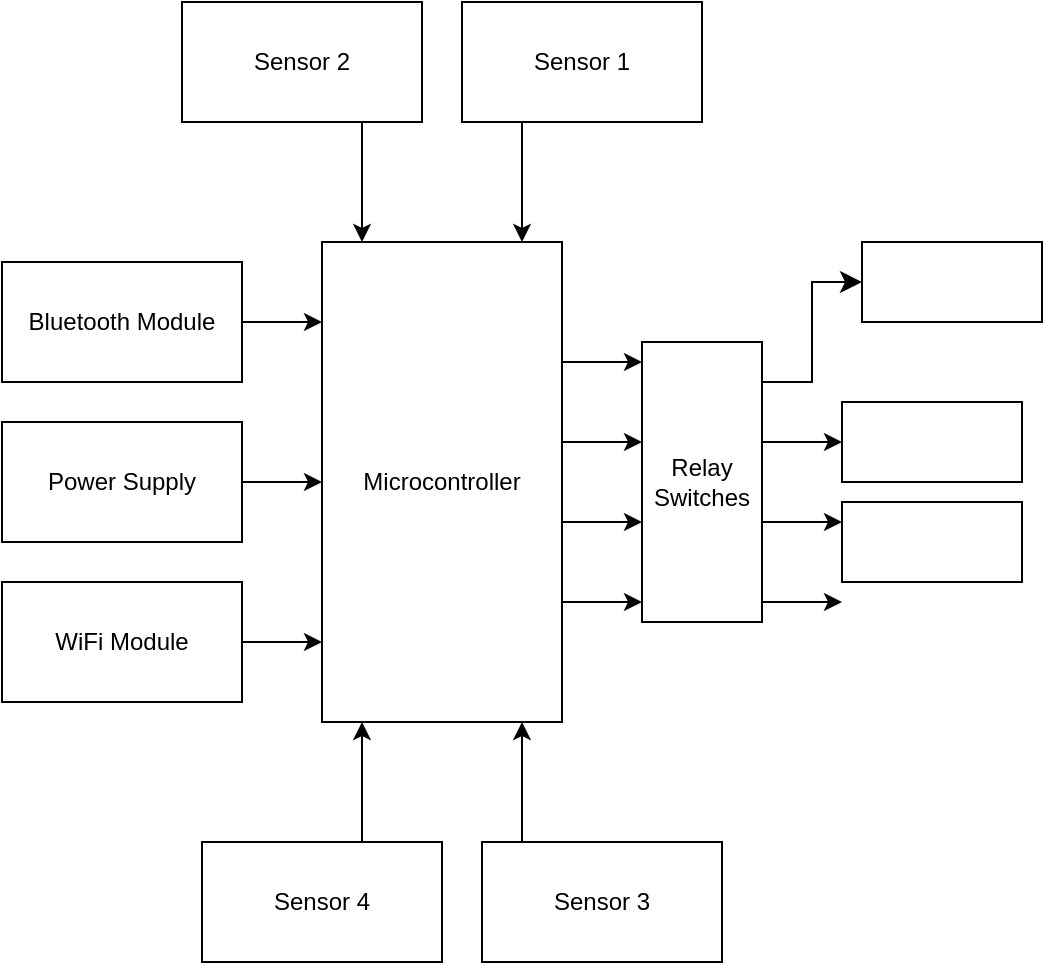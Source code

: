 <mxfile version="22.1.16" type="github">
  <diagram name="Page-1" id="XWTfnPo8vmIQpHF6X4Zf">
    <mxGraphModel dx="553" dy="291" grid="1" gridSize="10" guides="1" tooltips="1" connect="1" arrows="1" fold="1" page="1" pageScale="1" pageWidth="850" pageHeight="1100" math="0" shadow="0">
      <root>
        <mxCell id="0" />
        <mxCell id="1" parent="0" />
        <mxCell id="QXQFgkWzUfnfvt3vef9i-1" value="Microcontroller" style="rounded=0;whiteSpace=wrap;html=1;direction=south;" vertex="1" parent="1">
          <mxGeometry x="600" y="160" width="120" height="240" as="geometry" />
        </mxCell>
        <mxCell id="QXQFgkWzUfnfvt3vef9i-3" value="" style="endArrow=classic;html=1;rounded=0;" edge="1" parent="1">
          <mxGeometry width="50" height="50" relative="1" as="geometry">
            <mxPoint x="560" y="200" as="sourcePoint" />
            <mxPoint x="600" y="200" as="targetPoint" />
            <Array as="points">
              <mxPoint x="590" y="200" />
            </Array>
          </mxGeometry>
        </mxCell>
        <mxCell id="QXQFgkWzUfnfvt3vef9i-4" value="" style="endArrow=classic;html=1;rounded=0;" edge="1" parent="1">
          <mxGeometry width="50" height="50" relative="1" as="geometry">
            <mxPoint x="560" y="280" as="sourcePoint" />
            <mxPoint x="600" y="280" as="targetPoint" />
            <Array as="points">
              <mxPoint x="590" y="280" />
            </Array>
          </mxGeometry>
        </mxCell>
        <mxCell id="QXQFgkWzUfnfvt3vef9i-5" value="" style="endArrow=classic;html=1;rounded=0;" edge="1" parent="1">
          <mxGeometry width="50" height="50" relative="1" as="geometry">
            <mxPoint x="560" y="360" as="sourcePoint" />
            <mxPoint x="600" y="360" as="targetPoint" />
            <Array as="points">
              <mxPoint x="590" y="360" />
            </Array>
          </mxGeometry>
        </mxCell>
        <mxCell id="QXQFgkWzUfnfvt3vef9i-6" value="Bluetooth Module" style="rounded=0;whiteSpace=wrap;html=1;" vertex="1" parent="1">
          <mxGeometry x="440" y="170" width="120" height="60" as="geometry" />
        </mxCell>
        <mxCell id="QXQFgkWzUfnfvt3vef9i-7" value="Power Supply" style="rounded=0;whiteSpace=wrap;html=1;" vertex="1" parent="1">
          <mxGeometry x="440" y="250" width="120" height="60" as="geometry" />
        </mxCell>
        <mxCell id="QXQFgkWzUfnfvt3vef9i-8" value="WiFi Module" style="rounded=0;whiteSpace=wrap;html=1;" vertex="1" parent="1">
          <mxGeometry x="440" y="330" width="120" height="60" as="geometry" />
        </mxCell>
        <mxCell id="QXQFgkWzUfnfvt3vef9i-15" value="" style="edgeStyle=orthogonalEdgeStyle;rounded=0;orthogonalLoop=1;jettySize=auto;html=1;" edge="1" parent="1" source="QXQFgkWzUfnfvt3vef9i-1" target="QXQFgkWzUfnfvt3vef9i-10">
          <mxGeometry relative="1" as="geometry">
            <Array as="points">
              <mxPoint x="740" y="260" />
              <mxPoint x="740" y="260" />
            </Array>
          </mxGeometry>
        </mxCell>
        <mxCell id="QXQFgkWzUfnfvt3vef9i-10" value="Relay Switches" style="rounded=0;whiteSpace=wrap;html=1;direction=south;" vertex="1" parent="1">
          <mxGeometry x="760" y="210" width="60" height="140" as="geometry" />
        </mxCell>
        <mxCell id="QXQFgkWzUfnfvt3vef9i-11" value="" style="endArrow=classic;html=1;rounded=0;" edge="1" parent="1">
          <mxGeometry width="50" height="50" relative="1" as="geometry">
            <mxPoint x="720" y="300" as="sourcePoint" />
            <mxPoint x="760" y="300" as="targetPoint" />
            <Array as="points">
              <mxPoint x="750" y="300" />
            </Array>
          </mxGeometry>
        </mxCell>
        <mxCell id="QXQFgkWzUfnfvt3vef9i-14" value="" style="endArrow=classic;html=1;rounded=0;" edge="1" parent="1">
          <mxGeometry width="50" height="50" relative="1" as="geometry">
            <mxPoint x="720" y="220" as="sourcePoint" />
            <mxPoint x="760" y="220" as="targetPoint" />
            <Array as="points">
              <mxPoint x="750" y="220" />
            </Array>
          </mxGeometry>
        </mxCell>
        <mxCell id="QXQFgkWzUfnfvt3vef9i-16" value="" style="endArrow=classic;html=1;rounded=0;" edge="1" parent="1">
          <mxGeometry width="50" height="50" relative="1" as="geometry">
            <mxPoint x="620" y="455" as="sourcePoint" />
            <mxPoint x="620" y="400" as="targetPoint" />
            <Array as="points">
              <mxPoint x="620" y="460" />
              <mxPoint x="620" y="455" />
            </Array>
          </mxGeometry>
        </mxCell>
        <mxCell id="QXQFgkWzUfnfvt3vef9i-17" value="" style="endArrow=classic;html=1;rounded=0;" edge="1" parent="1">
          <mxGeometry width="50" height="50" relative="1" as="geometry">
            <mxPoint x="700" y="455" as="sourcePoint" />
            <mxPoint x="700" y="400" as="targetPoint" />
            <Array as="points">
              <mxPoint x="700" y="460" />
            </Array>
          </mxGeometry>
        </mxCell>
        <mxCell id="QXQFgkWzUfnfvt3vef9i-19" value="Sensor 4" style="rounded=0;whiteSpace=wrap;html=1;" vertex="1" parent="1">
          <mxGeometry x="540" y="460" width="120" height="60" as="geometry" />
        </mxCell>
        <mxCell id="QXQFgkWzUfnfvt3vef9i-20" value="Sensor 3" style="rounded=0;whiteSpace=wrap;html=1;" vertex="1" parent="1">
          <mxGeometry x="680" y="460" width="120" height="60" as="geometry" />
        </mxCell>
        <mxCell id="QXQFgkWzUfnfvt3vef9i-21" value="" style="endArrow=classic;html=1;rounded=0;" edge="1" parent="1">
          <mxGeometry width="50" height="50" relative="1" as="geometry">
            <mxPoint x="620" y="105" as="sourcePoint" />
            <mxPoint x="620" y="160" as="targetPoint" />
            <Array as="points">
              <mxPoint x="620" y="100" />
              <mxPoint x="620" y="105" />
            </Array>
          </mxGeometry>
        </mxCell>
        <mxCell id="QXQFgkWzUfnfvt3vef9i-22" value="" style="endArrow=classic;html=1;rounded=0;" edge="1" parent="1">
          <mxGeometry width="50" height="50" relative="1" as="geometry">
            <mxPoint x="700" y="105" as="sourcePoint" />
            <mxPoint x="700" y="160" as="targetPoint" />
            <Array as="points">
              <mxPoint x="700" y="100" />
              <mxPoint x="700" y="105" />
            </Array>
          </mxGeometry>
        </mxCell>
        <mxCell id="QXQFgkWzUfnfvt3vef9i-24" value="Sensor 2" style="rounded=0;whiteSpace=wrap;html=1;" vertex="1" parent="1">
          <mxGeometry x="530" y="40" width="120" height="60" as="geometry" />
        </mxCell>
        <mxCell id="QXQFgkWzUfnfvt3vef9i-25" value="Sensor 1" style="rounded=0;whiteSpace=wrap;html=1;" vertex="1" parent="1">
          <mxGeometry x="670" y="40" width="120" height="60" as="geometry" />
        </mxCell>
        <mxCell id="QXQFgkWzUfnfvt3vef9i-29" value="" style="endArrow=classic;html=1;rounded=0;" edge="1" parent="1">
          <mxGeometry width="50" height="50" relative="1" as="geometry">
            <mxPoint x="720" y="340" as="sourcePoint" />
            <mxPoint x="760" y="340" as="targetPoint" />
            <Array as="points">
              <mxPoint x="750" y="340" />
            </Array>
          </mxGeometry>
        </mxCell>
        <mxCell id="QXQFgkWzUfnfvt3vef9i-30" value="" style="endArrow=classic;html=1;rounded=0;" edge="1" parent="1">
          <mxGeometry width="50" height="50" relative="1" as="geometry">
            <mxPoint x="820" y="260" as="sourcePoint" />
            <mxPoint x="860" y="260" as="targetPoint" />
            <Array as="points">
              <mxPoint x="850" y="260" />
            </Array>
          </mxGeometry>
        </mxCell>
        <mxCell id="QXQFgkWzUfnfvt3vef9i-31" value="" style="endArrow=classic;html=1;rounded=0;" edge="1" parent="1">
          <mxGeometry width="50" height="50" relative="1" as="geometry">
            <mxPoint x="820" y="300" as="sourcePoint" />
            <mxPoint x="860" y="300" as="targetPoint" />
            <Array as="points">
              <mxPoint x="850" y="300" />
            </Array>
          </mxGeometry>
        </mxCell>
        <mxCell id="QXQFgkWzUfnfvt3vef9i-32" value="" style="endArrow=classic;html=1;rounded=0;" edge="1" parent="1">
          <mxGeometry width="50" height="50" relative="1" as="geometry">
            <mxPoint x="820" y="340" as="sourcePoint" />
            <mxPoint x="860" y="340" as="targetPoint" />
            <Array as="points">
              <mxPoint x="850" y="340" />
            </Array>
          </mxGeometry>
        </mxCell>
        <mxCell id="QXQFgkWzUfnfvt3vef9i-33" value="" style="rounded=0;whiteSpace=wrap;html=1;" vertex="1" parent="1">
          <mxGeometry x="870" y="160" width="90" height="40" as="geometry" />
        </mxCell>
        <mxCell id="QXQFgkWzUfnfvt3vef9i-34" value="" style="rounded=0;whiteSpace=wrap;html=1;" vertex="1" parent="1">
          <mxGeometry x="860" y="240" width="90" height="40" as="geometry" />
        </mxCell>
        <mxCell id="QXQFgkWzUfnfvt3vef9i-35" value="" style="rounded=0;whiteSpace=wrap;html=1;" vertex="1" parent="1">
          <mxGeometry x="860" y="290" width="90" height="40" as="geometry" />
        </mxCell>
        <mxCell id="QXQFgkWzUfnfvt3vef9i-39" value="" style="edgeStyle=elbowEdgeStyle;elbow=horizontal;endArrow=classic;html=1;curved=0;rounded=0;endSize=8;startSize=8;" edge="1" parent="1">
          <mxGeometry width="50" height="50" relative="1" as="geometry">
            <mxPoint x="820" y="230" as="sourcePoint" />
            <mxPoint x="870" y="180" as="targetPoint" />
          </mxGeometry>
        </mxCell>
      </root>
    </mxGraphModel>
  </diagram>
</mxfile>

